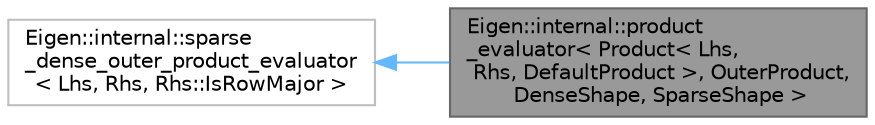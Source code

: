 digraph "Eigen::internal::product_evaluator&lt; Product&lt; Lhs, Rhs, DefaultProduct &gt;, OuterProduct, DenseShape, SparseShape &gt;"
{
 // LATEX_PDF_SIZE
  bgcolor="transparent";
  edge [fontname=Helvetica,fontsize=10,labelfontname=Helvetica,labelfontsize=10];
  node [fontname=Helvetica,fontsize=10,shape=box,height=0.2,width=0.4];
  rankdir="LR";
  Node1 [id="Node000001",label="Eigen::internal::product\l_evaluator\< Product\< Lhs,\l Rhs, DefaultProduct \>, OuterProduct,\l DenseShape, SparseShape \>",height=0.2,width=0.4,color="gray40", fillcolor="grey60", style="filled", fontcolor="black",tooltip=" "];
  Node2 -> Node1 [id="edge2_Node000001_Node000002",dir="back",color="steelblue1",style="solid",tooltip=" "];
  Node2 [id="Node000002",label="Eigen::internal::sparse\l_dense_outer_product_evaluator\l\< Lhs, Rhs, Rhs::IsRowMajor \>",height=0.2,width=0.4,color="grey75", fillcolor="white", style="filled",URL="$structEigen_1_1internal_1_1sparse__dense__outer__product__evaluator.html",tooltip=" "];
}
